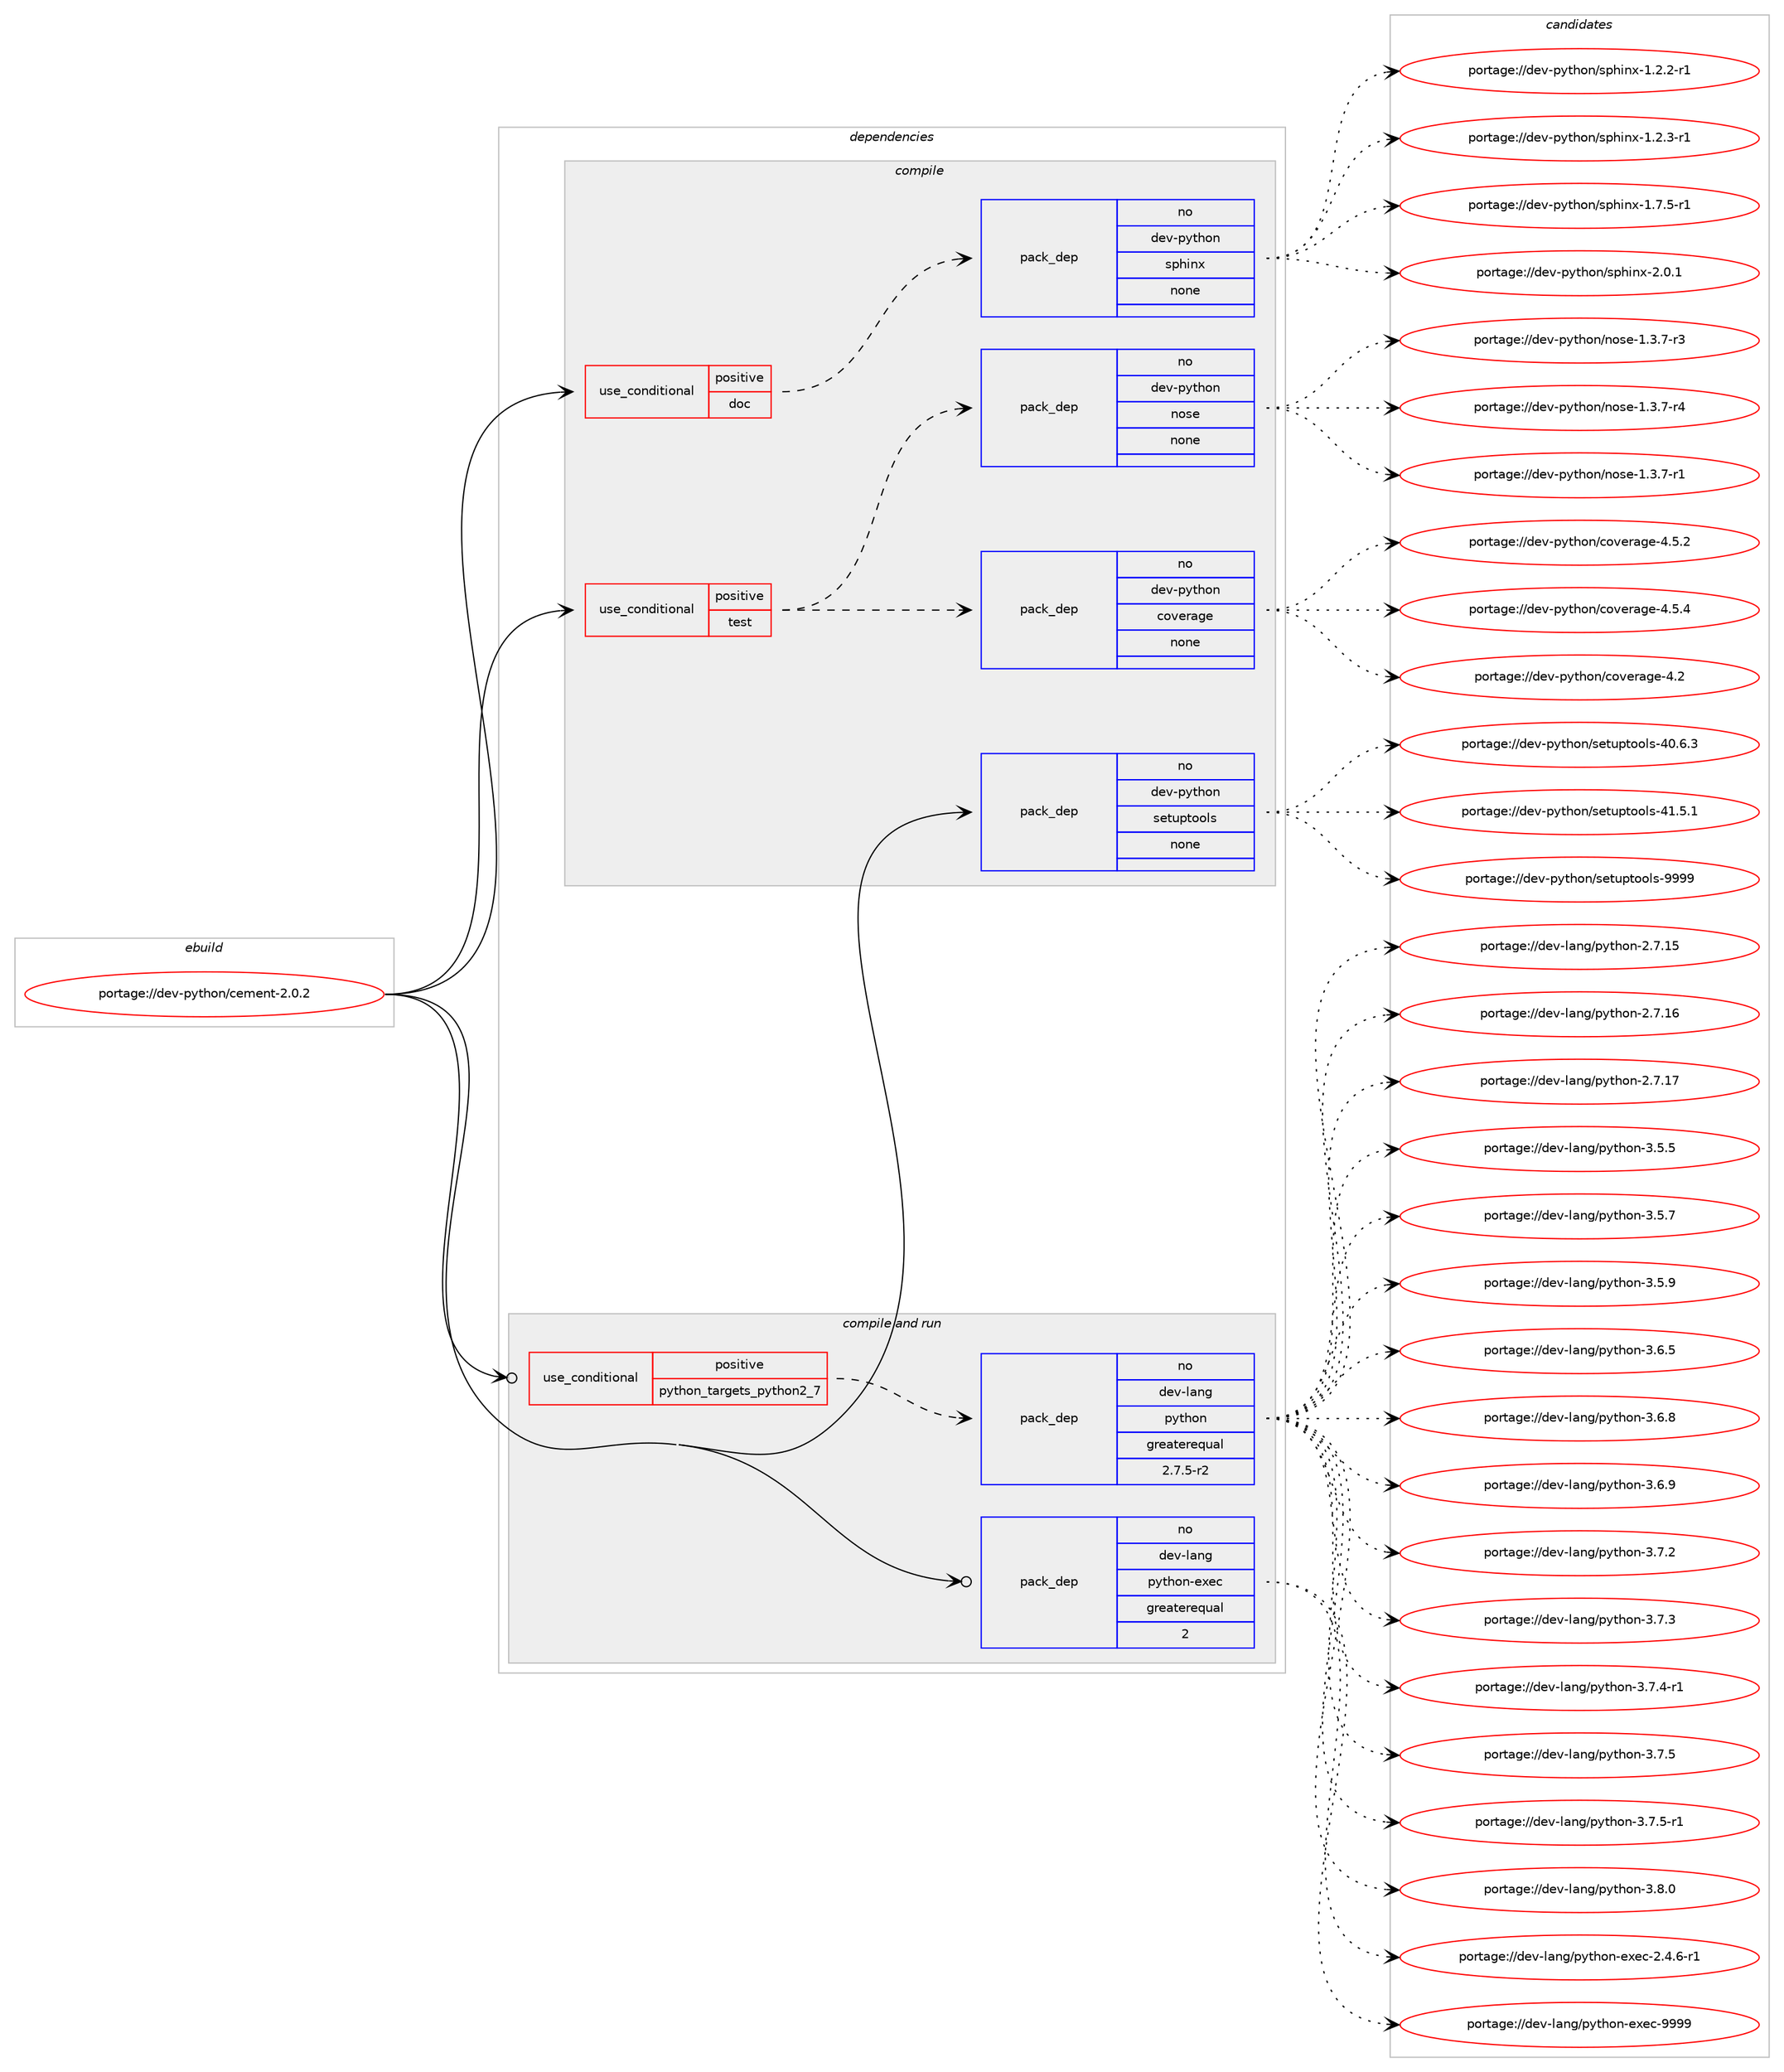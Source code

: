 digraph prolog {

# *************
# Graph options
# *************

newrank=true;
concentrate=true;
compound=true;
graph [rankdir=LR,fontname=Helvetica,fontsize=10,ranksep=1.5];#, ranksep=2.5, nodesep=0.2];
edge  [arrowhead=vee];
node  [fontname=Helvetica,fontsize=10];

# **********
# The ebuild
# **********

subgraph cluster_leftcol {
color=gray;
rank=same;
label=<<i>ebuild</i>>;
id [label="portage://dev-python/cement-2.0.2", color=red, width=4, href="../dev-python/cement-2.0.2.svg"];
}

# ****************
# The dependencies
# ****************

subgraph cluster_midcol {
color=gray;
label=<<i>dependencies</i>>;
subgraph cluster_compile {
fillcolor="#eeeeee";
style=filled;
label=<<i>compile</i>>;
subgraph cond26658 {
dependency133413 [label=<<TABLE BORDER="0" CELLBORDER="1" CELLSPACING="0" CELLPADDING="4"><TR><TD ROWSPAN="3" CELLPADDING="10">use_conditional</TD></TR><TR><TD>positive</TD></TR><TR><TD>doc</TD></TR></TABLE>>, shape=none, color=red];
subgraph pack103443 {
dependency133414 [label=<<TABLE BORDER="0" CELLBORDER="1" CELLSPACING="0" CELLPADDING="4" WIDTH="220"><TR><TD ROWSPAN="6" CELLPADDING="30">pack_dep</TD></TR><TR><TD WIDTH="110">no</TD></TR><TR><TD>dev-python</TD></TR><TR><TD>sphinx</TD></TR><TR><TD>none</TD></TR><TR><TD></TD></TR></TABLE>>, shape=none, color=blue];
}
dependency133413:e -> dependency133414:w [weight=20,style="dashed",arrowhead="vee"];
}
id:e -> dependency133413:w [weight=20,style="solid",arrowhead="vee"];
subgraph cond26659 {
dependency133415 [label=<<TABLE BORDER="0" CELLBORDER="1" CELLSPACING="0" CELLPADDING="4"><TR><TD ROWSPAN="3" CELLPADDING="10">use_conditional</TD></TR><TR><TD>positive</TD></TR><TR><TD>test</TD></TR></TABLE>>, shape=none, color=red];
subgraph pack103444 {
dependency133416 [label=<<TABLE BORDER="0" CELLBORDER="1" CELLSPACING="0" CELLPADDING="4" WIDTH="220"><TR><TD ROWSPAN="6" CELLPADDING="30">pack_dep</TD></TR><TR><TD WIDTH="110">no</TD></TR><TR><TD>dev-python</TD></TR><TR><TD>nose</TD></TR><TR><TD>none</TD></TR><TR><TD></TD></TR></TABLE>>, shape=none, color=blue];
}
dependency133415:e -> dependency133416:w [weight=20,style="dashed",arrowhead="vee"];
subgraph pack103445 {
dependency133417 [label=<<TABLE BORDER="0" CELLBORDER="1" CELLSPACING="0" CELLPADDING="4" WIDTH="220"><TR><TD ROWSPAN="6" CELLPADDING="30">pack_dep</TD></TR><TR><TD WIDTH="110">no</TD></TR><TR><TD>dev-python</TD></TR><TR><TD>coverage</TD></TR><TR><TD>none</TD></TR><TR><TD></TD></TR></TABLE>>, shape=none, color=blue];
}
dependency133415:e -> dependency133417:w [weight=20,style="dashed",arrowhead="vee"];
}
id:e -> dependency133415:w [weight=20,style="solid",arrowhead="vee"];
subgraph pack103446 {
dependency133418 [label=<<TABLE BORDER="0" CELLBORDER="1" CELLSPACING="0" CELLPADDING="4" WIDTH="220"><TR><TD ROWSPAN="6" CELLPADDING="30">pack_dep</TD></TR><TR><TD WIDTH="110">no</TD></TR><TR><TD>dev-python</TD></TR><TR><TD>setuptools</TD></TR><TR><TD>none</TD></TR><TR><TD></TD></TR></TABLE>>, shape=none, color=blue];
}
id:e -> dependency133418:w [weight=20,style="solid",arrowhead="vee"];
}
subgraph cluster_compileandrun {
fillcolor="#eeeeee";
style=filled;
label=<<i>compile and run</i>>;
subgraph cond26660 {
dependency133419 [label=<<TABLE BORDER="0" CELLBORDER="1" CELLSPACING="0" CELLPADDING="4"><TR><TD ROWSPAN="3" CELLPADDING="10">use_conditional</TD></TR><TR><TD>positive</TD></TR><TR><TD>python_targets_python2_7</TD></TR></TABLE>>, shape=none, color=red];
subgraph pack103447 {
dependency133420 [label=<<TABLE BORDER="0" CELLBORDER="1" CELLSPACING="0" CELLPADDING="4" WIDTH="220"><TR><TD ROWSPAN="6" CELLPADDING="30">pack_dep</TD></TR><TR><TD WIDTH="110">no</TD></TR><TR><TD>dev-lang</TD></TR><TR><TD>python</TD></TR><TR><TD>greaterequal</TD></TR><TR><TD>2.7.5-r2</TD></TR></TABLE>>, shape=none, color=blue];
}
dependency133419:e -> dependency133420:w [weight=20,style="dashed",arrowhead="vee"];
}
id:e -> dependency133419:w [weight=20,style="solid",arrowhead="odotvee"];
subgraph pack103448 {
dependency133421 [label=<<TABLE BORDER="0" CELLBORDER="1" CELLSPACING="0" CELLPADDING="4" WIDTH="220"><TR><TD ROWSPAN="6" CELLPADDING="30">pack_dep</TD></TR><TR><TD WIDTH="110">no</TD></TR><TR><TD>dev-lang</TD></TR><TR><TD>python-exec</TD></TR><TR><TD>greaterequal</TD></TR><TR><TD>2</TD></TR></TABLE>>, shape=none, color=blue];
}
id:e -> dependency133421:w [weight=20,style="solid",arrowhead="odotvee"];
}
subgraph cluster_run {
fillcolor="#eeeeee";
style=filled;
label=<<i>run</i>>;
}
}

# **************
# The candidates
# **************

subgraph cluster_choices {
rank=same;
color=gray;
label=<<i>candidates</i>>;

subgraph choice103443 {
color=black;
nodesep=1;
choiceportage10010111845112121116104111110471151121041051101204549465046504511449 [label="portage://dev-python/sphinx-1.2.2-r1", color=red, width=4,href="../dev-python/sphinx-1.2.2-r1.svg"];
choiceportage10010111845112121116104111110471151121041051101204549465046514511449 [label="portage://dev-python/sphinx-1.2.3-r1", color=red, width=4,href="../dev-python/sphinx-1.2.3-r1.svg"];
choiceportage10010111845112121116104111110471151121041051101204549465546534511449 [label="portage://dev-python/sphinx-1.7.5-r1", color=red, width=4,href="../dev-python/sphinx-1.7.5-r1.svg"];
choiceportage1001011184511212111610411111047115112104105110120455046484649 [label="portage://dev-python/sphinx-2.0.1", color=red, width=4,href="../dev-python/sphinx-2.0.1.svg"];
dependency133414:e -> choiceportage10010111845112121116104111110471151121041051101204549465046504511449:w [style=dotted,weight="100"];
dependency133414:e -> choiceportage10010111845112121116104111110471151121041051101204549465046514511449:w [style=dotted,weight="100"];
dependency133414:e -> choiceportage10010111845112121116104111110471151121041051101204549465546534511449:w [style=dotted,weight="100"];
dependency133414:e -> choiceportage1001011184511212111610411111047115112104105110120455046484649:w [style=dotted,weight="100"];
}
subgraph choice103444 {
color=black;
nodesep=1;
choiceportage10010111845112121116104111110471101111151014549465146554511449 [label="portage://dev-python/nose-1.3.7-r1", color=red, width=4,href="../dev-python/nose-1.3.7-r1.svg"];
choiceportage10010111845112121116104111110471101111151014549465146554511451 [label="portage://dev-python/nose-1.3.7-r3", color=red, width=4,href="../dev-python/nose-1.3.7-r3.svg"];
choiceportage10010111845112121116104111110471101111151014549465146554511452 [label="portage://dev-python/nose-1.3.7-r4", color=red, width=4,href="../dev-python/nose-1.3.7-r4.svg"];
dependency133416:e -> choiceportage10010111845112121116104111110471101111151014549465146554511449:w [style=dotted,weight="100"];
dependency133416:e -> choiceportage10010111845112121116104111110471101111151014549465146554511451:w [style=dotted,weight="100"];
dependency133416:e -> choiceportage10010111845112121116104111110471101111151014549465146554511452:w [style=dotted,weight="100"];
}
subgraph choice103445 {
color=black;
nodesep=1;
choiceportage1001011184511212111610411111047991111181011149710310145524650 [label="portage://dev-python/coverage-4.2", color=red, width=4,href="../dev-python/coverage-4.2.svg"];
choiceportage10010111845112121116104111110479911111810111497103101455246534650 [label="portage://dev-python/coverage-4.5.2", color=red, width=4,href="../dev-python/coverage-4.5.2.svg"];
choiceportage10010111845112121116104111110479911111810111497103101455246534652 [label="portage://dev-python/coverage-4.5.4", color=red, width=4,href="../dev-python/coverage-4.5.4.svg"];
dependency133417:e -> choiceportage1001011184511212111610411111047991111181011149710310145524650:w [style=dotted,weight="100"];
dependency133417:e -> choiceportage10010111845112121116104111110479911111810111497103101455246534650:w [style=dotted,weight="100"];
dependency133417:e -> choiceportage10010111845112121116104111110479911111810111497103101455246534652:w [style=dotted,weight="100"];
}
subgraph choice103446 {
color=black;
nodesep=1;
choiceportage100101118451121211161041111104711510111611711211611111110811545524846544651 [label="portage://dev-python/setuptools-40.6.3", color=red, width=4,href="../dev-python/setuptools-40.6.3.svg"];
choiceportage100101118451121211161041111104711510111611711211611111110811545524946534649 [label="portage://dev-python/setuptools-41.5.1", color=red, width=4,href="../dev-python/setuptools-41.5.1.svg"];
choiceportage10010111845112121116104111110471151011161171121161111111081154557575757 [label="portage://dev-python/setuptools-9999", color=red, width=4,href="../dev-python/setuptools-9999.svg"];
dependency133418:e -> choiceportage100101118451121211161041111104711510111611711211611111110811545524846544651:w [style=dotted,weight="100"];
dependency133418:e -> choiceportage100101118451121211161041111104711510111611711211611111110811545524946534649:w [style=dotted,weight="100"];
dependency133418:e -> choiceportage10010111845112121116104111110471151011161171121161111111081154557575757:w [style=dotted,weight="100"];
}
subgraph choice103447 {
color=black;
nodesep=1;
choiceportage10010111845108971101034711212111610411111045504655464953 [label="portage://dev-lang/python-2.7.15", color=red, width=4,href="../dev-lang/python-2.7.15.svg"];
choiceportage10010111845108971101034711212111610411111045504655464954 [label="portage://dev-lang/python-2.7.16", color=red, width=4,href="../dev-lang/python-2.7.16.svg"];
choiceportage10010111845108971101034711212111610411111045504655464955 [label="portage://dev-lang/python-2.7.17", color=red, width=4,href="../dev-lang/python-2.7.17.svg"];
choiceportage100101118451089711010347112121116104111110455146534653 [label="portage://dev-lang/python-3.5.5", color=red, width=4,href="../dev-lang/python-3.5.5.svg"];
choiceportage100101118451089711010347112121116104111110455146534655 [label="portage://dev-lang/python-3.5.7", color=red, width=4,href="../dev-lang/python-3.5.7.svg"];
choiceportage100101118451089711010347112121116104111110455146534657 [label="portage://dev-lang/python-3.5.9", color=red, width=4,href="../dev-lang/python-3.5.9.svg"];
choiceportage100101118451089711010347112121116104111110455146544653 [label="portage://dev-lang/python-3.6.5", color=red, width=4,href="../dev-lang/python-3.6.5.svg"];
choiceportage100101118451089711010347112121116104111110455146544656 [label="portage://dev-lang/python-3.6.8", color=red, width=4,href="../dev-lang/python-3.6.8.svg"];
choiceportage100101118451089711010347112121116104111110455146544657 [label="portage://dev-lang/python-3.6.9", color=red, width=4,href="../dev-lang/python-3.6.9.svg"];
choiceportage100101118451089711010347112121116104111110455146554650 [label="portage://dev-lang/python-3.7.2", color=red, width=4,href="../dev-lang/python-3.7.2.svg"];
choiceportage100101118451089711010347112121116104111110455146554651 [label="portage://dev-lang/python-3.7.3", color=red, width=4,href="../dev-lang/python-3.7.3.svg"];
choiceportage1001011184510897110103471121211161041111104551465546524511449 [label="portage://dev-lang/python-3.7.4-r1", color=red, width=4,href="../dev-lang/python-3.7.4-r1.svg"];
choiceportage100101118451089711010347112121116104111110455146554653 [label="portage://dev-lang/python-3.7.5", color=red, width=4,href="../dev-lang/python-3.7.5.svg"];
choiceportage1001011184510897110103471121211161041111104551465546534511449 [label="portage://dev-lang/python-3.7.5-r1", color=red, width=4,href="../dev-lang/python-3.7.5-r1.svg"];
choiceportage100101118451089711010347112121116104111110455146564648 [label="portage://dev-lang/python-3.8.0", color=red, width=4,href="../dev-lang/python-3.8.0.svg"];
dependency133420:e -> choiceportage10010111845108971101034711212111610411111045504655464953:w [style=dotted,weight="100"];
dependency133420:e -> choiceportage10010111845108971101034711212111610411111045504655464954:w [style=dotted,weight="100"];
dependency133420:e -> choiceportage10010111845108971101034711212111610411111045504655464955:w [style=dotted,weight="100"];
dependency133420:e -> choiceportage100101118451089711010347112121116104111110455146534653:w [style=dotted,weight="100"];
dependency133420:e -> choiceportage100101118451089711010347112121116104111110455146534655:w [style=dotted,weight="100"];
dependency133420:e -> choiceportage100101118451089711010347112121116104111110455146534657:w [style=dotted,weight="100"];
dependency133420:e -> choiceportage100101118451089711010347112121116104111110455146544653:w [style=dotted,weight="100"];
dependency133420:e -> choiceportage100101118451089711010347112121116104111110455146544656:w [style=dotted,weight="100"];
dependency133420:e -> choiceportage100101118451089711010347112121116104111110455146544657:w [style=dotted,weight="100"];
dependency133420:e -> choiceportage100101118451089711010347112121116104111110455146554650:w [style=dotted,weight="100"];
dependency133420:e -> choiceportage100101118451089711010347112121116104111110455146554651:w [style=dotted,weight="100"];
dependency133420:e -> choiceportage1001011184510897110103471121211161041111104551465546524511449:w [style=dotted,weight="100"];
dependency133420:e -> choiceportage100101118451089711010347112121116104111110455146554653:w [style=dotted,weight="100"];
dependency133420:e -> choiceportage1001011184510897110103471121211161041111104551465546534511449:w [style=dotted,weight="100"];
dependency133420:e -> choiceportage100101118451089711010347112121116104111110455146564648:w [style=dotted,weight="100"];
}
subgraph choice103448 {
color=black;
nodesep=1;
choiceportage10010111845108971101034711212111610411111045101120101994550465246544511449 [label="portage://dev-lang/python-exec-2.4.6-r1", color=red, width=4,href="../dev-lang/python-exec-2.4.6-r1.svg"];
choiceportage10010111845108971101034711212111610411111045101120101994557575757 [label="portage://dev-lang/python-exec-9999", color=red, width=4,href="../dev-lang/python-exec-9999.svg"];
dependency133421:e -> choiceportage10010111845108971101034711212111610411111045101120101994550465246544511449:w [style=dotted,weight="100"];
dependency133421:e -> choiceportage10010111845108971101034711212111610411111045101120101994557575757:w [style=dotted,weight="100"];
}
}

}
